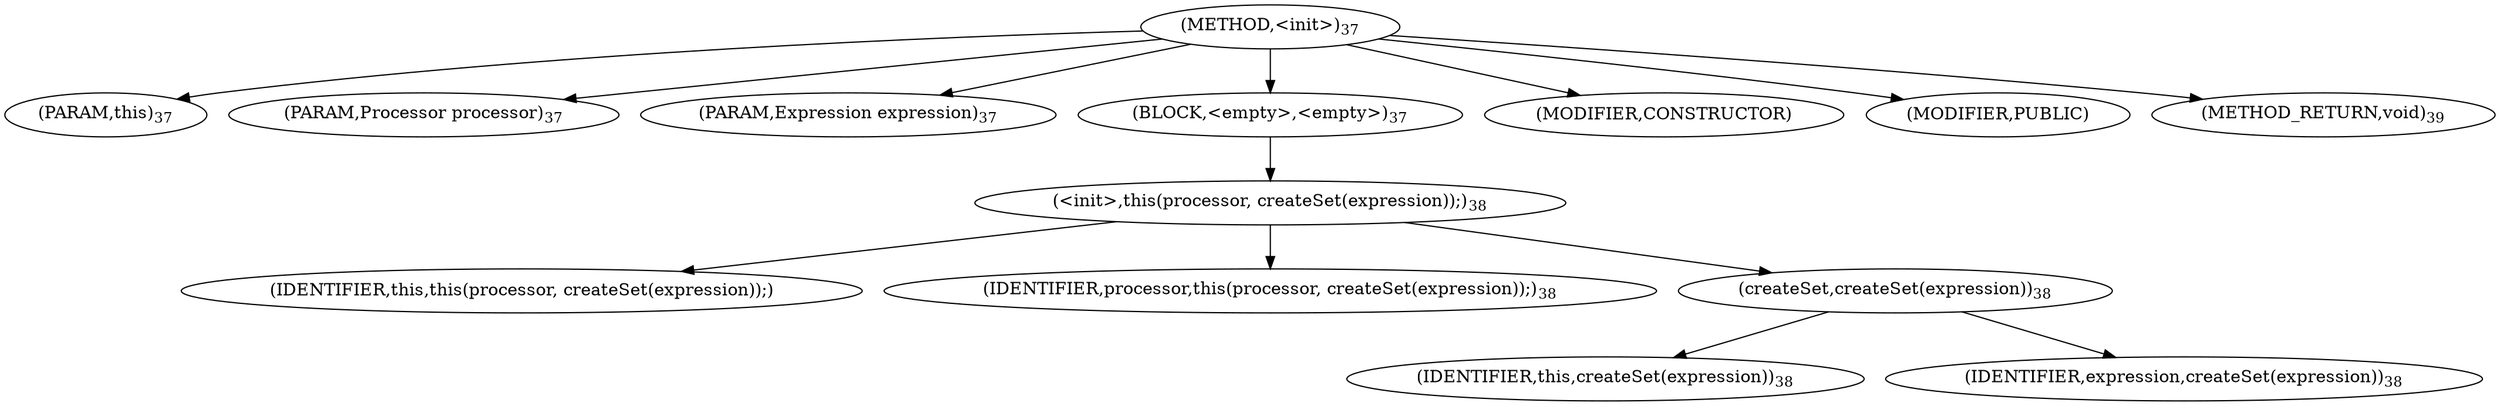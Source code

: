 digraph "&lt;init&gt;" {  
"16" [label = <(METHOD,&lt;init&gt;)<SUB>37</SUB>> ]
"4" [label = <(PARAM,this)<SUB>37</SUB>> ]
"17" [label = <(PARAM,Processor processor)<SUB>37</SUB>> ]
"18" [label = <(PARAM,Expression expression)<SUB>37</SUB>> ]
"19" [label = <(BLOCK,&lt;empty&gt;,&lt;empty&gt;)<SUB>37</SUB>> ]
"20" [label = <(&lt;init&gt;,this(processor, createSet(expression));)<SUB>38</SUB>> ]
"5" [label = <(IDENTIFIER,this,this(processor, createSet(expression));)> ]
"21" [label = <(IDENTIFIER,processor,this(processor, createSet(expression));)<SUB>38</SUB>> ]
"22" [label = <(createSet,createSet(expression))<SUB>38</SUB>> ]
"3" [label = <(IDENTIFIER,this,createSet(expression))<SUB>38</SUB>> ]
"23" [label = <(IDENTIFIER,expression,createSet(expression))<SUB>38</SUB>> ]
"24" [label = <(MODIFIER,CONSTRUCTOR)> ]
"25" [label = <(MODIFIER,PUBLIC)> ]
"26" [label = <(METHOD_RETURN,void)<SUB>39</SUB>> ]
  "16" -> "4" 
  "16" -> "17" 
  "16" -> "18" 
  "16" -> "19" 
  "16" -> "24" 
  "16" -> "25" 
  "16" -> "26" 
  "19" -> "20" 
  "20" -> "5" 
  "20" -> "21" 
  "20" -> "22" 
  "22" -> "3" 
  "22" -> "23" 
}
